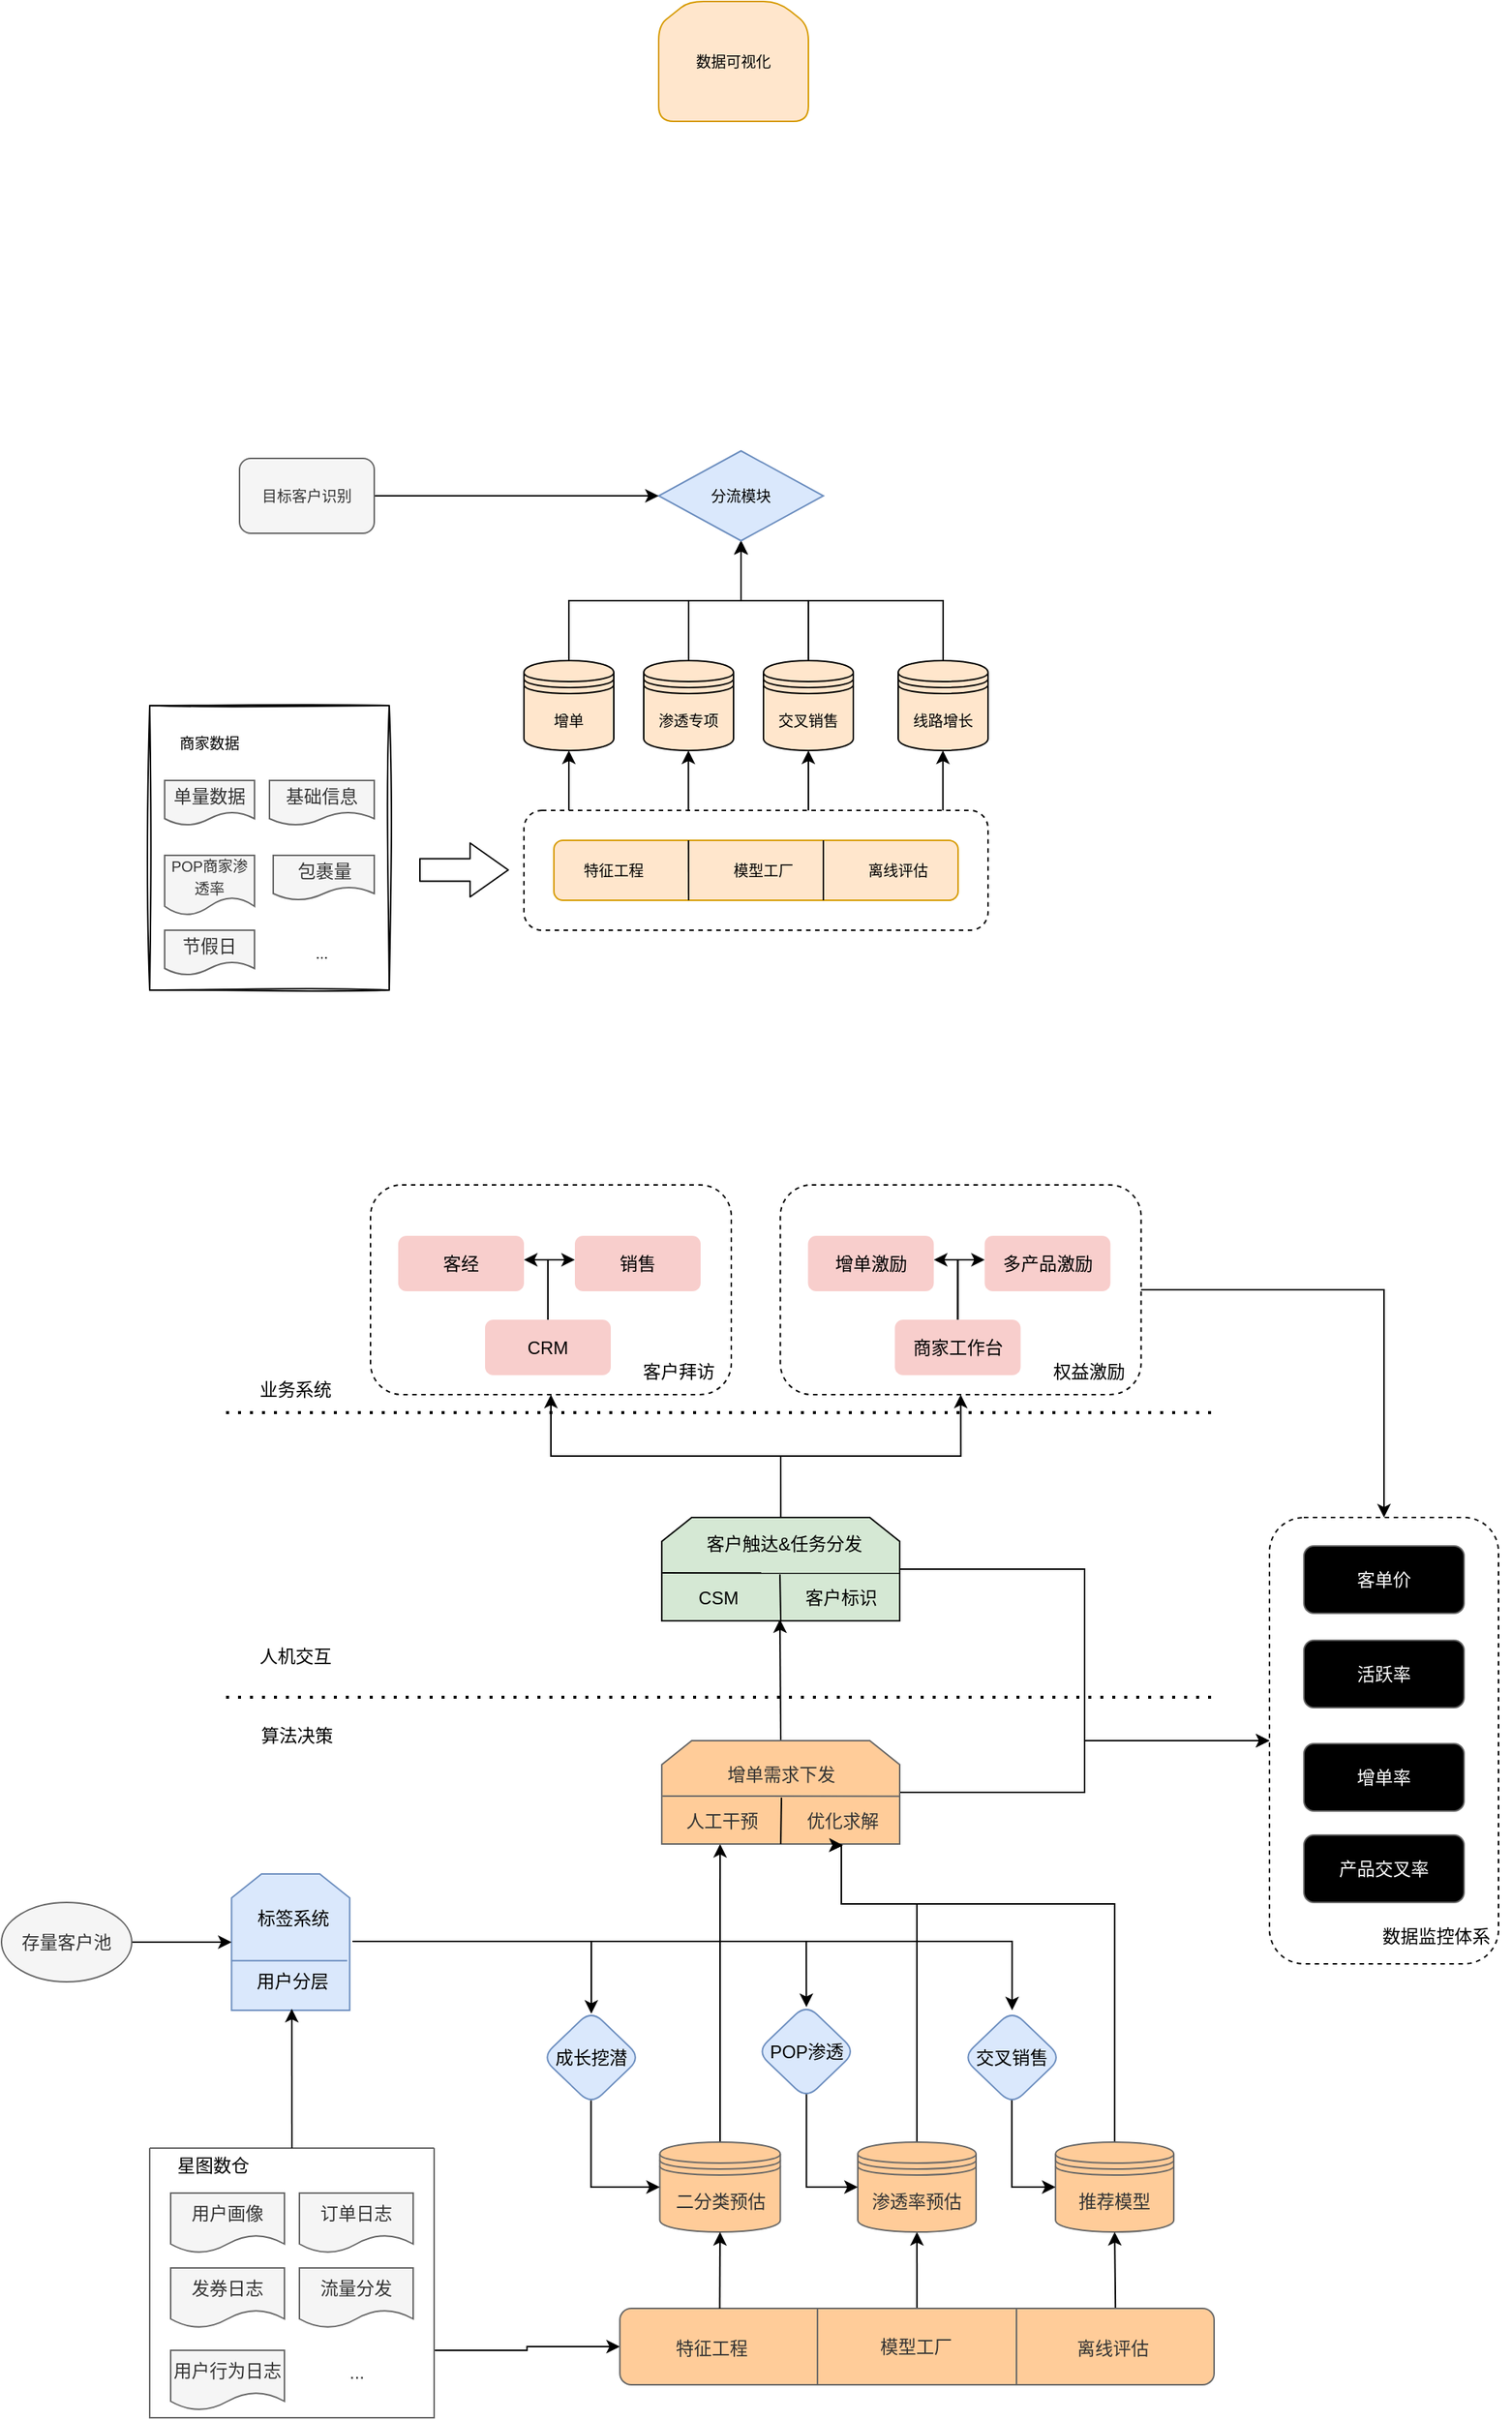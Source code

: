 <mxfile version="20.7.4" type="github">
  <diagram id="52ZfQKwokuSzP9mLPBsB" name="第 1 页">
    <mxGraphModel dx="1803" dy="1005" grid="1" gridSize="10" guides="1" tooltips="1" connect="1" arrows="1" fold="1" page="1" pageScale="1" pageWidth="827" pageHeight="1169" math="0" shadow="0">
      <root>
        <mxCell id="0" />
        <mxCell id="1" parent="0" />
        <mxCell id="-uwJ-fm3wnrBint52j6f-142" value="" style="rounded=1;whiteSpace=wrap;html=1;dashed=1;strokeColor=default;fontColor=#FFFFFF;fillColor=none;" vertex="1" parent="1">
          <mxGeometry x="867" y="1042.04" width="153" height="297.96" as="geometry" />
        </mxCell>
        <mxCell id="-uwJ-fm3wnrBint52j6f-121" value="" style="rounded=1;whiteSpace=wrap;html=1;strokeColor=default;fillColor=none;dashed=1;" vertex="1" parent="1">
          <mxGeometry x="266.5" y="820" width="241" height="140" as="geometry" />
        </mxCell>
        <mxCell id="xMCsqhvkA1r1QUdKSH9q-16" value="" style="group" parent="1" vertex="1" connectable="0">
          <mxGeometry x="119" y="500" width="160" height="190" as="geometry" />
        </mxCell>
        <mxCell id="xMCsqhvkA1r1QUdKSH9q-3" value="" style="rounded=0;whiteSpace=wrap;html=1;fillColor=none;sketch=1;" parent="xMCsqhvkA1r1QUdKSH9q-16" vertex="1">
          <mxGeometry width="160" height="190" as="geometry" />
        </mxCell>
        <mxCell id="xMCsqhvkA1r1QUdKSH9q-7" value="单量数据" style="shape=document;whiteSpace=wrap;html=1;boundedLbl=1;fillColor=#f5f5f5;fontColor=#333333;strokeColor=#666666;" parent="xMCsqhvkA1r1QUdKSH9q-16" vertex="1">
          <mxGeometry x="10" y="50" width="60" height="30" as="geometry" />
        </mxCell>
        <mxCell id="xMCsqhvkA1r1QUdKSH9q-8" value="&lt;font style=&quot;font-size: 10px;&quot;&gt;POP商家渗透率&lt;/font&gt;" style="shape=document;whiteSpace=wrap;html=1;boundedLbl=1;fillColor=#f5f5f5;fontColor=#333333;strokeColor=#666666;" parent="xMCsqhvkA1r1QUdKSH9q-16" vertex="1">
          <mxGeometry x="10" y="100" width="60" height="40" as="geometry" />
        </mxCell>
        <mxCell id="xMCsqhvkA1r1QUdKSH9q-9" value="基础信息" style="shape=document;whiteSpace=wrap;html=1;boundedLbl=1;fillColor=#f5f5f5;fontColor=#333333;strokeColor=#666666;" parent="xMCsqhvkA1r1QUdKSH9q-16" vertex="1">
          <mxGeometry x="80" y="50" width="70" height="30" as="geometry" />
        </mxCell>
        <mxCell id="xMCsqhvkA1r1QUdKSH9q-12" value="节假日" style="shape=document;whiteSpace=wrap;html=1;boundedLbl=1;fillColor=#f5f5f5;fontColor=#333333;strokeColor=#666666;" parent="xMCsqhvkA1r1QUdKSH9q-16" vertex="1">
          <mxGeometry x="10" y="150" width="60" height="30" as="geometry" />
        </mxCell>
        <mxCell id="xMCsqhvkA1r1QUdKSH9q-13" value="包裹量" style="shape=document;whiteSpace=wrap;html=1;boundedLbl=1;fillColor=#f5f5f5;fontColor=#333333;strokeColor=#666666;" parent="xMCsqhvkA1r1QUdKSH9q-16" vertex="1">
          <mxGeometry x="82.5" y="100" width="67.5" height="30" as="geometry" />
        </mxCell>
        <mxCell id="xMCsqhvkA1r1QUdKSH9q-14" value="..." style="text;html=1;strokeColor=none;fillColor=none;align=center;verticalAlign=middle;whiteSpace=wrap;rounded=0;sketch=1;fontSize=10;" parent="xMCsqhvkA1r1QUdKSH9q-16" vertex="1">
          <mxGeometry x="85" y="150" width="60" height="30" as="geometry" />
        </mxCell>
        <mxCell id="xMCsqhvkA1r1QUdKSH9q-15" value="商家数据" style="text;html=1;strokeColor=none;fillColor=none;align=center;verticalAlign=middle;whiteSpace=wrap;rounded=0;sketch=1;fontSize=10;" parent="xMCsqhvkA1r1QUdKSH9q-16" vertex="1">
          <mxGeometry x="10" y="10" width="60" height="30" as="geometry" />
        </mxCell>
        <mxCell id="xMCsqhvkA1r1QUdKSH9q-17" value="" style="rounded=1;whiteSpace=wrap;html=1;sketch=0;fontSize=10;fillColor=none;dashed=1;" parent="1" vertex="1">
          <mxGeometry x="369" y="570" width="310" height="80" as="geometry" />
        </mxCell>
        <mxCell id="xMCsqhvkA1r1QUdKSH9q-18" value="" style="rounded=1;whiteSpace=wrap;html=1;sketch=0;fontSize=10;fillColor=#ffe6cc;strokeColor=#d79b00;" parent="1" vertex="1">
          <mxGeometry x="389" y="590" width="270" height="40" as="geometry" />
        </mxCell>
        <mxCell id="xMCsqhvkA1r1QUdKSH9q-20" value="" style="endArrow=none;html=1;rounded=0;fontSize=10;entryX=0.333;entryY=0;entryDx=0;entryDy=0;entryPerimeter=0;" parent="1" target="xMCsqhvkA1r1QUdKSH9q-18" edge="1">
          <mxGeometry width="50" height="50" relative="1" as="geometry">
            <mxPoint x="479" y="630" as="sourcePoint" />
            <mxPoint x="459" y="450" as="targetPoint" />
          </mxGeometry>
        </mxCell>
        <mxCell id="xMCsqhvkA1r1QUdKSH9q-21" value="" style="endArrow=none;html=1;rounded=0;fontSize=10;entryX=0.25;entryY=0;entryDx=0;entryDy=0;exitX=0.25;exitY=1;exitDx=0;exitDy=0;" parent="1" edge="1">
          <mxGeometry width="50" height="50" relative="1" as="geometry">
            <mxPoint x="569" y="630" as="sourcePoint" />
            <mxPoint x="569" y="590" as="targetPoint" />
          </mxGeometry>
        </mxCell>
        <mxCell id="xMCsqhvkA1r1QUdKSH9q-22" value="特征工程" style="text;html=1;strokeColor=none;fillColor=none;align=center;verticalAlign=middle;whiteSpace=wrap;rounded=0;dashed=1;sketch=0;fontSize=10;" parent="1" vertex="1">
          <mxGeometry x="399" y="595" width="60" height="30" as="geometry" />
        </mxCell>
        <mxCell id="xMCsqhvkA1r1QUdKSH9q-23" value="模型工厂" style="text;html=1;strokeColor=none;fillColor=none;align=center;verticalAlign=middle;whiteSpace=wrap;rounded=0;dashed=1;sketch=0;fontSize=10;" parent="1" vertex="1">
          <mxGeometry x="499" y="595" width="60" height="30" as="geometry" />
        </mxCell>
        <mxCell id="xMCsqhvkA1r1QUdKSH9q-24" value="离线评估" style="text;html=1;strokeColor=none;fillColor=none;align=center;verticalAlign=middle;whiteSpace=wrap;rounded=0;dashed=1;sketch=0;fontSize=10;" parent="1" vertex="1">
          <mxGeometry x="589" y="595" width="60" height="30" as="geometry" />
        </mxCell>
        <mxCell id="xMCsqhvkA1r1QUdKSH9q-43" style="edgeStyle=orthogonalEdgeStyle;rounded=0;orthogonalLoop=1;jettySize=auto;html=1;exitX=0.5;exitY=0;exitDx=0;exitDy=0;entryX=0.5;entryY=1;entryDx=0;entryDy=0;fontSize=10;" parent="1" source="xMCsqhvkA1r1QUdKSH9q-26" target="xMCsqhvkA1r1QUdKSH9q-30" edge="1">
          <mxGeometry relative="1" as="geometry" />
        </mxCell>
        <mxCell id="xMCsqhvkA1r1QUdKSH9q-26" value="增单" style="shape=datastore;whiteSpace=wrap;html=1;rounded=0;sketch=0;fontSize=10;fillColor=#ffe6cc;strokeColor=#000000;" parent="1" vertex="1">
          <mxGeometry x="369" y="470" width="60" height="60" as="geometry" />
        </mxCell>
        <mxCell id="xMCsqhvkA1r1QUdKSH9q-44" style="edgeStyle=orthogonalEdgeStyle;rounded=0;orthogonalLoop=1;jettySize=auto;html=1;exitX=0.5;exitY=0;exitDx=0;exitDy=0;fontSize=10;entryX=0.5;entryY=1;entryDx=0;entryDy=0;" parent="1" source="xMCsqhvkA1r1QUdKSH9q-27" target="xMCsqhvkA1r1QUdKSH9q-30" edge="1">
          <mxGeometry relative="1" as="geometry">
            <mxPoint x="519" y="390" as="targetPoint" />
          </mxGeometry>
        </mxCell>
        <mxCell id="xMCsqhvkA1r1QUdKSH9q-27" value="渗透专项" style="shape=datastore;whiteSpace=wrap;html=1;rounded=0;sketch=0;fontSize=10;fillColor=#ffe6cc;strokeColor=#000000;" parent="1" vertex="1">
          <mxGeometry x="449" y="470" width="60" height="60" as="geometry" />
        </mxCell>
        <mxCell id="xMCsqhvkA1r1QUdKSH9q-45" style="edgeStyle=orthogonalEdgeStyle;rounded=0;orthogonalLoop=1;jettySize=auto;html=1;exitX=0.5;exitY=0;exitDx=0;exitDy=0;entryX=0.5;entryY=1;entryDx=0;entryDy=0;fontSize=10;" parent="1" source="xMCsqhvkA1r1QUdKSH9q-28" target="xMCsqhvkA1r1QUdKSH9q-30" edge="1">
          <mxGeometry relative="1" as="geometry" />
        </mxCell>
        <mxCell id="xMCsqhvkA1r1QUdKSH9q-28" value="交叉销售" style="shape=datastore;whiteSpace=wrap;html=1;rounded=0;sketch=0;fontSize=10;fillColor=#ffe6cc;strokeColor=#000000;" parent="1" vertex="1">
          <mxGeometry x="529" y="470" width="60" height="60" as="geometry" />
        </mxCell>
        <mxCell id="xMCsqhvkA1r1QUdKSH9q-46" style="edgeStyle=orthogonalEdgeStyle;rounded=0;orthogonalLoop=1;jettySize=auto;html=1;exitX=0.5;exitY=0;exitDx=0;exitDy=0;entryX=0.5;entryY=1;entryDx=0;entryDy=0;fontSize=10;" parent="1" source="xMCsqhvkA1r1QUdKSH9q-29" target="xMCsqhvkA1r1QUdKSH9q-30" edge="1">
          <mxGeometry relative="1" as="geometry" />
        </mxCell>
        <mxCell id="xMCsqhvkA1r1QUdKSH9q-29" value="线路增长" style="shape=datastore;whiteSpace=wrap;html=1;rounded=0;sketch=0;fontSize=10;fillColor=#ffe6cc;strokeColor=#000000;" parent="1" vertex="1">
          <mxGeometry x="619" y="470" width="60" height="60" as="geometry" />
        </mxCell>
        <mxCell id="xMCsqhvkA1r1QUdKSH9q-30" value="分流模块" style="rhombus;whiteSpace=wrap;html=1;rounded=0;sketch=0;fontSize=10;fillColor=#dae8fc;strokeColor=#6c8ebf;" parent="1" vertex="1">
          <mxGeometry x="459" y="330" width="110" height="60" as="geometry" />
        </mxCell>
        <mxCell id="xMCsqhvkA1r1QUdKSH9q-42" value="数据可视化" style="shape=loopLimit;whiteSpace=wrap;html=1;rounded=1;sketch=0;fontSize=10;fillColor=#ffe6cc;strokeColor=#d79b00;" parent="1" vertex="1">
          <mxGeometry x="459" y="30" width="100" height="80" as="geometry" />
        </mxCell>
        <mxCell id="xMCsqhvkA1r1QUdKSH9q-60" value="" style="endArrow=classic;html=1;sketch=0;fontSize=10;entryX=0.5;entryY=1;entryDx=0;entryDy=0;" parent="1" target="xMCsqhvkA1r1QUdKSH9q-26" edge="1">
          <mxGeometry width="50" height="50" relative="1" as="geometry">
            <mxPoint x="399" y="570" as="sourcePoint" />
            <mxPoint x="369" y="460" as="targetPoint" />
          </mxGeometry>
        </mxCell>
        <mxCell id="xMCsqhvkA1r1QUdKSH9q-61" value="" style="endArrow=classic;html=1;sketch=0;fontSize=10;entryX=0.5;entryY=1;entryDx=0;entryDy=0;" parent="1" edge="1">
          <mxGeometry width="50" height="50" relative="1" as="geometry">
            <mxPoint x="478.84" y="570" as="sourcePoint" />
            <mxPoint x="478.84" y="530" as="targetPoint" />
          </mxGeometry>
        </mxCell>
        <mxCell id="xMCsqhvkA1r1QUdKSH9q-62" value="" style="endArrow=classic;html=1;sketch=0;fontSize=10;entryX=0.5;entryY=1;entryDx=0;entryDy=0;" parent="1" edge="1">
          <mxGeometry width="50" height="50" relative="1" as="geometry">
            <mxPoint x="559.0" y="570" as="sourcePoint" />
            <mxPoint x="559.0" y="530" as="targetPoint" />
          </mxGeometry>
        </mxCell>
        <mxCell id="xMCsqhvkA1r1QUdKSH9q-63" value="" style="endArrow=classic;html=1;sketch=0;fontSize=10;entryX=0.5;entryY=1;entryDx=0;entryDy=0;" parent="1" edge="1">
          <mxGeometry width="50" height="50" relative="1" as="geometry">
            <mxPoint x="648.84" y="570" as="sourcePoint" />
            <mxPoint x="648.84" y="530" as="targetPoint" />
          </mxGeometry>
        </mxCell>
        <mxCell id="xMCsqhvkA1r1QUdKSH9q-64" value="" style="shape=flexArrow;endArrow=classic;html=1;sketch=0;fontSize=10;width=15;endSize=8.167;" parent="1" edge="1">
          <mxGeometry width="50" height="50" relative="1" as="geometry">
            <mxPoint x="299" y="609.75" as="sourcePoint" />
            <mxPoint x="359" y="609.75" as="targetPoint" />
          </mxGeometry>
        </mxCell>
        <mxCell id="xMCsqhvkA1r1QUdKSH9q-68" style="edgeStyle=none;sketch=0;orthogonalLoop=1;jettySize=auto;html=1;exitX=1;exitY=0.5;exitDx=0;exitDy=0;entryX=0;entryY=0.5;entryDx=0;entryDy=0;fontSize=10;" parent="1" source="xMCsqhvkA1r1QUdKSH9q-67" target="xMCsqhvkA1r1QUdKSH9q-30" edge="1">
          <mxGeometry relative="1" as="geometry" />
        </mxCell>
        <mxCell id="xMCsqhvkA1r1QUdKSH9q-67" value="目标客户识别" style="rounded=1;whiteSpace=wrap;html=1;sketch=0;fontSize=10;fillColor=#f5f5f5;strokeColor=#666666;fontColor=#333333;" parent="1" vertex="1">
          <mxGeometry x="179" y="335" width="90" height="50" as="geometry" />
        </mxCell>
        <mxCell id="-uwJ-fm3wnrBint52j6f-3" style="edgeStyle=orthogonalEdgeStyle;rounded=0;orthogonalLoop=1;jettySize=auto;html=1;exitX=1;exitY=0.75;exitDx=0;exitDy=0;entryX=0;entryY=0.5;entryDx=0;entryDy=0;strokeWidth=1;" edge="1" parent="1" source="-uwJ-fm3wnrBint52j6f-5" target="-uwJ-fm3wnrBint52j6f-65">
          <mxGeometry relative="1" as="geometry" />
        </mxCell>
        <mxCell id="-uwJ-fm3wnrBint52j6f-5" value="" style="swimlane;startSize=0;rounded=1;arcSize=38;fillColor=#f5f5f5;fontColor=#333333;strokeColor=#666666;" vertex="1" parent="1">
          <mxGeometry x="119.0" y="1463" width="190" height="180" as="geometry">
            <mxRectangle x="60" y="825" width="50" height="40" as="alternateBounds" />
          </mxGeometry>
        </mxCell>
        <mxCell id="-uwJ-fm3wnrBint52j6f-6" value="用户画像" style="shape=document;whiteSpace=wrap;html=1;boundedLbl=1;rounded=1;fillColor=#f5f5f5;fontColor=#333333;strokeColor=#666666;" vertex="1" parent="-uwJ-fm3wnrBint52j6f-5">
          <mxGeometry x="14" y="30" width="76" height="40" as="geometry" />
        </mxCell>
        <mxCell id="-uwJ-fm3wnrBint52j6f-7" value="订单日志" style="shape=document;whiteSpace=wrap;html=1;boundedLbl=1;rounded=1;fillColor=#f5f5f5;fontColor=#333333;strokeColor=#666666;" vertex="1" parent="-uwJ-fm3wnrBint52j6f-5">
          <mxGeometry x="100" y="30" width="76" height="40" as="geometry" />
        </mxCell>
        <mxCell id="-uwJ-fm3wnrBint52j6f-8" value="发券日志" style="shape=document;whiteSpace=wrap;html=1;boundedLbl=1;rounded=1;fillColor=#f5f5f5;fontColor=#333333;strokeColor=#666666;" vertex="1" parent="-uwJ-fm3wnrBint52j6f-5">
          <mxGeometry x="14" y="80" width="76" height="40" as="geometry" />
        </mxCell>
        <mxCell id="-uwJ-fm3wnrBint52j6f-9" value="流量分发" style="shape=document;whiteSpace=wrap;html=1;boundedLbl=1;rounded=1;fillColor=#f5f5f5;fontColor=#333333;strokeColor=#666666;" vertex="1" parent="-uwJ-fm3wnrBint52j6f-5">
          <mxGeometry x="100" y="80" width="76" height="40" as="geometry" />
        </mxCell>
        <mxCell id="-uwJ-fm3wnrBint52j6f-10" value="用户行为日志" style="shape=document;whiteSpace=wrap;html=1;boundedLbl=1;rounded=1;fillColor=#f5f5f5;fontColor=#333333;strokeColor=#666666;" vertex="1" parent="-uwJ-fm3wnrBint52j6f-5">
          <mxGeometry x="14" y="135" width="76" height="40" as="geometry" />
        </mxCell>
        <mxCell id="-uwJ-fm3wnrBint52j6f-11" value="..." style="text;html=1;align=center;verticalAlign=middle;resizable=0;points=[];autosize=1;strokeColor=none;fillColor=none;fontColor=#333333;" vertex="1" parent="-uwJ-fm3wnrBint52j6f-5">
          <mxGeometry x="123" y="135" width="30" height="30" as="geometry" />
        </mxCell>
        <mxCell id="-uwJ-fm3wnrBint52j6f-12" value="活跃率" style="rounded=1;whiteSpace=wrap;html=1;fillColor=#000000;fontColor=#FFFFFF;strokeColor=#666666;" vertex="1" parent="1">
          <mxGeometry x="890" y="1124" width="107" height="45" as="geometry" />
        </mxCell>
        <mxCell id="-uwJ-fm3wnrBint52j6f-103" style="edgeStyle=orthogonalEdgeStyle;rounded=0;orthogonalLoop=1;jettySize=auto;html=1;exitX=0.5;exitY=0;exitDx=0;exitDy=0;entryX=0.492;entryY=1;entryDx=0;entryDy=0;entryPerimeter=0;" edge="1" parent="1" source="-uwJ-fm3wnrBint52j6f-17" target="-uwJ-fm3wnrBint52j6f-64">
          <mxGeometry relative="1" as="geometry" />
        </mxCell>
        <mxCell id="-uwJ-fm3wnrBint52j6f-17" value="二分类预估" style="shape=datastore;whiteSpace=wrap;html=1;rounded=1;glass=0;sketch=0;strokeWidth=1;fillColor=#FFCC99;fontColor=#333333;strokeColor=#666666;" vertex="1" parent="1">
          <mxGeometry x="459.75" y="1459" width="80.5" height="60" as="geometry" />
        </mxCell>
        <mxCell id="-uwJ-fm3wnrBint52j6f-19" value="&lt;font&gt;客经&lt;/font&gt;" style="rounded=1;whiteSpace=wrap;html=1;glass=0;sketch=0;strokeWidth=1;fillColor=#f8cecc;strokeColor=none;fontColor=#000000;" vertex="1" parent="1">
          <mxGeometry x="285" y="854" width="84" height="37" as="geometry" />
        </mxCell>
        <mxCell id="-uwJ-fm3wnrBint52j6f-20" value="" style="shape=loopLimit;whiteSpace=wrap;html=1;rounded=0;sketch=0;size=20;fillColor=#dae8fc;strokeColor=#6c8ebf;" vertex="1" parent="1">
          <mxGeometry x="173.69" y="1280" width="78.92" height="91" as="geometry" />
        </mxCell>
        <mxCell id="-uwJ-fm3wnrBint52j6f-93" style="edgeStyle=orthogonalEdgeStyle;rounded=0;orthogonalLoop=1;jettySize=auto;html=1;exitX=1;exitY=1;exitDx=0;exitDy=0;entryX=0.5;entryY=0;entryDx=0;entryDy=0;" edge="1" parent="1" source="-uwJ-fm3wnrBint52j6f-22" target="-uwJ-fm3wnrBint52j6f-86">
          <mxGeometry relative="1" as="geometry">
            <Array as="points">
              <mxPoint x="695" y="1325" />
            </Array>
          </mxGeometry>
        </mxCell>
        <mxCell id="-uwJ-fm3wnrBint52j6f-99" style="edgeStyle=orthogonalEdgeStyle;rounded=0;orthogonalLoop=1;jettySize=auto;html=1;exitX=1;exitY=1;exitDx=0;exitDy=0;entryX=0.5;entryY=0.036;entryDx=0;entryDy=0;entryPerimeter=0;" edge="1" parent="1" source="-uwJ-fm3wnrBint52j6f-22" target="-uwJ-fm3wnrBint52j6f-85">
          <mxGeometry relative="1" as="geometry">
            <Array as="points">
              <mxPoint x="414" y="1325" />
            </Array>
          </mxGeometry>
        </mxCell>
        <mxCell id="-uwJ-fm3wnrBint52j6f-100" style="edgeStyle=orthogonalEdgeStyle;rounded=0;orthogonalLoop=1;jettySize=auto;html=1;exitX=1;exitY=1;exitDx=0;exitDy=0;entryX=0.501;entryY=0.029;entryDx=0;entryDy=0;entryPerimeter=0;" edge="1" parent="1" source="-uwJ-fm3wnrBint52j6f-22" target="-uwJ-fm3wnrBint52j6f-84">
          <mxGeometry relative="1" as="geometry">
            <Array as="points">
              <mxPoint x="558" y="1325" />
            </Array>
          </mxGeometry>
        </mxCell>
        <mxCell id="-uwJ-fm3wnrBint52j6f-22" value="标签系统" style="text;html=1;strokeColor=none;fillColor=none;align=center;verticalAlign=middle;whiteSpace=wrap;rounded=0;sketch=0;" vertex="1" parent="1">
          <mxGeometry x="174.61" y="1295" width="80" height="30" as="geometry" />
        </mxCell>
        <mxCell id="-uwJ-fm3wnrBint52j6f-23" value="" style="endArrow=none;html=1;rounded=0;exitX=-0.01;exitY=0.572;exitDx=0;exitDy=0;exitPerimeter=0;fillColor=#dae8fc;strokeColor=#6c8ebf;" edge="1" parent="1">
          <mxGeometry width="50" height="50" relative="1" as="geometry">
            <mxPoint x="173.4" y="1337.9" as="sourcePoint" />
            <mxPoint x="250.9" y="1337.9" as="targetPoint" />
          </mxGeometry>
        </mxCell>
        <mxCell id="-uwJ-fm3wnrBint52j6f-24" value="用户分层" style="text;html=1;align=center;verticalAlign=middle;resizable=0;points=[];autosize=1;strokeColor=none;fillColor=none;" vertex="1" parent="1">
          <mxGeometry x="179.11" y="1337" width="70" height="30" as="geometry" />
        </mxCell>
        <mxCell id="-uwJ-fm3wnrBint52j6f-25" value="" style="endArrow=classic;html=1;rounded=0;strokeWidth=1;exitX=0.5;exitY=0;exitDx=0;exitDy=0;" edge="1" parent="1" source="-uwJ-fm3wnrBint52j6f-5">
          <mxGeometry width="50" height="50" relative="1" as="geometry">
            <mxPoint x="310.92" y="1292" as="sourcePoint" />
            <mxPoint x="213.92" y="1370" as="targetPoint" />
          </mxGeometry>
        </mxCell>
        <mxCell id="-uwJ-fm3wnrBint52j6f-53" value="" style="endArrow=none;dashed=1;html=1;dashPattern=1 3;strokeWidth=2;rounded=0;" edge="1" parent="1">
          <mxGeometry width="50" height="50" relative="1" as="geometry">
            <mxPoint x="170" y="1162" as="sourcePoint" />
            <mxPoint x="830" y="1162" as="targetPoint" />
          </mxGeometry>
        </mxCell>
        <mxCell id="-uwJ-fm3wnrBint52j6f-111" style="edgeStyle=orthogonalEdgeStyle;rounded=0;orthogonalLoop=1;jettySize=auto;html=1;exitX=0.5;exitY=0;exitDx=0;exitDy=0;" edge="1" parent="1" source="-uwJ-fm3wnrBint52j6f-58">
          <mxGeometry relative="1" as="geometry">
            <mxPoint x="540" y="1110" as="targetPoint" />
          </mxGeometry>
        </mxCell>
        <mxCell id="-uwJ-fm3wnrBint52j6f-147" style="edgeStyle=orthogonalEdgeStyle;rounded=0;orthogonalLoop=1;jettySize=auto;html=1;exitX=1;exitY=0.5;exitDx=0;exitDy=0;entryX=0;entryY=0.5;entryDx=0;entryDy=0;strokeColor=#000000;fontColor=#000000;" edge="1" parent="1" source="-uwJ-fm3wnrBint52j6f-58" target="-uwJ-fm3wnrBint52j6f-142">
          <mxGeometry relative="1" as="geometry" />
        </mxCell>
        <mxCell id="-uwJ-fm3wnrBint52j6f-58" value="" style="shape=loopLimit;whiteSpace=wrap;html=1;rounded=0;sketch=0;size=20;container=0;fillColor=#FFCC99;fontColor=#333333;strokeColor=#666666;" vertex="1" parent="1">
          <mxGeometry x="461.08" y="1191" width="158.92" height="69" as="geometry" />
        </mxCell>
        <mxCell id="-uwJ-fm3wnrBint52j6f-59" value="" style="endArrow=none;html=1;rounded=0;entryX=0.999;entryY=0.538;entryDx=0;entryDy=0;exitX=0.003;exitY=0.536;exitDx=0;exitDy=0;exitPerimeter=0;entryPerimeter=0;fillColor=#f5f5f5;strokeColor=#666666;" edge="1" parent="1" source="-uwJ-fm3wnrBint52j6f-58" target="-uwJ-fm3wnrBint52j6f-58">
          <mxGeometry width="50" height="50" relative="1" as="geometry">
            <mxPoint x="461.08" y="1230.087" as="sourcePoint" />
            <mxPoint x="581.92" y="1229.221" as="targetPoint" />
          </mxGeometry>
        </mxCell>
        <mxCell id="-uwJ-fm3wnrBint52j6f-62" value="优化求解" style="text;html=1;strokeColor=none;fillColor=none;align=center;verticalAlign=middle;whiteSpace=wrap;rounded=0;sketch=0;container=0;fontColor=#333333;" vertex="1" parent="1">
          <mxGeometry x="552.0" y="1229.997" width="60.0" height="30.923" as="geometry" />
        </mxCell>
        <mxCell id="-uwJ-fm3wnrBint52j6f-63" value="增单需求下发" style="text;html=1;strokeColor=none;fillColor=none;align=center;verticalAlign=middle;whiteSpace=wrap;rounded=0;sketch=0;container=0;fontColor=#333333;" vertex="1" parent="1">
          <mxGeometry x="486" y="1198.04" width="110" height="30.92" as="geometry" />
        </mxCell>
        <mxCell id="-uwJ-fm3wnrBint52j6f-64" value="人工干预" style="text;html=1;align=center;verticalAlign=middle;resizable=0;points=[];autosize=1;strokeColor=none;fillColor=none;container=0;fontColor=#333333;" vertex="1" parent="1">
          <mxGeometry x="465.58" y="1229.997" width="70" height="30" as="geometry" />
        </mxCell>
        <mxCell id="-uwJ-fm3wnrBint52j6f-90" style="edgeStyle=orthogonalEdgeStyle;rounded=0;orthogonalLoop=1;jettySize=auto;html=1;exitX=0.5;exitY=0;exitDx=0;exitDy=0;entryX=0.5;entryY=1;entryDx=0;entryDy=0;" edge="1" parent="1" source="-uwJ-fm3wnrBint52j6f-65" target="-uwJ-fm3wnrBint52j6f-80">
          <mxGeometry relative="1" as="geometry" />
        </mxCell>
        <mxCell id="-uwJ-fm3wnrBint52j6f-65" value="模型工厂" style="shape=process;whiteSpace=wrap;html=1;backgroundOutline=1;rounded=1;glass=0;sketch=0;strokeWidth=1;size=0.333;fillColor=#FFCC99;fontColor=#333333;strokeColor=#666666;" vertex="1" parent="1">
          <mxGeometry x="433.08" y="1570" width="396.92" height="51" as="geometry" />
        </mxCell>
        <mxCell id="-uwJ-fm3wnrBint52j6f-66" value="特征工程" style="text;html=1;align=center;verticalAlign=middle;resizable=0;points=[];autosize=1;strokeColor=none;fillColor=none;fontColor=#333333;" vertex="1" parent="1">
          <mxGeometry x="459" y="1582" width="70" height="30" as="geometry" />
        </mxCell>
        <mxCell id="-uwJ-fm3wnrBint52j6f-67" value="离线评估" style="text;html=1;align=center;verticalAlign=middle;resizable=0;points=[];autosize=1;strokeColor=none;fillColor=none;fontColor=#333333;" vertex="1" parent="1">
          <mxGeometry x="727.08" y="1582" width="70" height="30" as="geometry" />
        </mxCell>
        <mxCell id="-uwJ-fm3wnrBint52j6f-68" value="算法决策" style="text;html=1;align=center;verticalAlign=middle;resizable=0;points=[];autosize=1;strokeColor=none;fillColor=none;" vertex="1" parent="1">
          <mxGeometry x="182" y="1172.5" width="70" height="30" as="geometry" />
        </mxCell>
        <mxCell id="-uwJ-fm3wnrBint52j6f-69" value="人机交互" style="text;html=1;align=center;verticalAlign=middle;resizable=0;points=[];autosize=1;strokeColor=none;fillColor=none;" vertex="1" parent="1">
          <mxGeometry x="181" y="1120" width="70" height="30" as="geometry" />
        </mxCell>
        <mxCell id="-uwJ-fm3wnrBint52j6f-70" value="星图数仓" style="text;html=1;align=center;verticalAlign=middle;resizable=0;points=[];autosize=1;strokeColor=none;fillColor=none;" vertex="1" parent="1">
          <mxGeometry x="126.0" y="1460" width="70" height="30" as="geometry" />
        </mxCell>
        <mxCell id="-uwJ-fm3wnrBint52j6f-71" value="" style="endArrow=none;dashed=1;html=1;dashPattern=1 3;strokeWidth=2;rounded=0;" edge="1" parent="1">
          <mxGeometry width="50" height="50" relative="1" as="geometry">
            <mxPoint x="170" y="972" as="sourcePoint" />
            <mxPoint x="830" y="972" as="targetPoint" />
          </mxGeometry>
        </mxCell>
        <mxCell id="-uwJ-fm3wnrBint52j6f-72" value="业务系统" style="text;html=1;align=center;verticalAlign=middle;resizable=0;points=[];autosize=1;strokeColor=none;fillColor=none;" vertex="1" parent="1">
          <mxGeometry x="181" y="942" width="70" height="30" as="geometry" />
        </mxCell>
        <mxCell id="-uwJ-fm3wnrBint52j6f-124" style="edgeStyle=orthogonalEdgeStyle;rounded=0;orthogonalLoop=1;jettySize=auto;html=1;strokeColor=#000000;fontColor=#000000;" edge="1" parent="1" source="-uwJ-fm3wnrBint52j6f-74">
          <mxGeometry relative="1" as="geometry">
            <mxPoint x="369" y="870" as="targetPoint" />
            <Array as="points">
              <mxPoint x="385" y="870" />
              <mxPoint x="369" y="870" />
            </Array>
          </mxGeometry>
        </mxCell>
        <mxCell id="-uwJ-fm3wnrBint52j6f-125" style="edgeStyle=orthogonalEdgeStyle;rounded=0;orthogonalLoop=1;jettySize=auto;html=1;exitX=0.5;exitY=0;exitDx=0;exitDy=0;entryX=0;entryY=0.415;entryDx=0;entryDy=0;strokeColor=#000000;fontColor=#000000;entryPerimeter=0;" edge="1" parent="1" source="-uwJ-fm3wnrBint52j6f-74" target="-uwJ-fm3wnrBint52j6f-112">
          <mxGeometry relative="1" as="geometry">
            <Array as="points">
              <mxPoint x="385" y="870" />
              <mxPoint x="403" y="870" />
            </Array>
          </mxGeometry>
        </mxCell>
        <mxCell id="-uwJ-fm3wnrBint52j6f-74" value="CRM" style="rounded=1;whiteSpace=wrap;html=1;glass=0;sketch=0;strokeWidth=1;fillColor=#f8cecc;strokeColor=none;" vertex="1" parent="1">
          <mxGeometry x="343" y="910" width="84" height="37" as="geometry" />
        </mxCell>
        <mxCell id="-uwJ-fm3wnrBint52j6f-77" style="edgeStyle=orthogonalEdgeStyle;rounded=0;orthogonalLoop=1;jettySize=auto;html=1;exitX=1;exitY=0.5;exitDx=0;exitDy=0;entryX=0;entryY=0.5;entryDx=0;entryDy=0;" edge="1" parent="1" source="-uwJ-fm3wnrBint52j6f-75" target="-uwJ-fm3wnrBint52j6f-20">
          <mxGeometry relative="1" as="geometry" />
        </mxCell>
        <mxCell id="-uwJ-fm3wnrBint52j6f-75" value="存量客户池" style="ellipse;whiteSpace=wrap;html=1;fillColor=#f5f5f5;fontColor=#333333;strokeColor=#666666;" vertex="1" parent="1">
          <mxGeometry x="20" y="1299" width="87" height="53" as="geometry" />
        </mxCell>
        <mxCell id="-uwJ-fm3wnrBint52j6f-104" style="edgeStyle=orthogonalEdgeStyle;rounded=0;orthogonalLoop=1;jettySize=auto;html=1;exitX=0.5;exitY=0;exitDx=0;exitDy=0;entryX=0.5;entryY=1;entryDx=0;entryDy=0;" edge="1" parent="1" source="-uwJ-fm3wnrBint52j6f-79" target="-uwJ-fm3wnrBint52j6f-62">
          <mxGeometry relative="1" as="geometry">
            <Array as="points">
              <mxPoint x="764" y="1300" />
              <mxPoint x="581" y="1300" />
            </Array>
          </mxGeometry>
        </mxCell>
        <mxCell id="-uwJ-fm3wnrBint52j6f-79" value="推荐模型" style="shape=datastore;whiteSpace=wrap;html=1;rounded=1;glass=0;sketch=0;strokeWidth=1;fillColor=#FFCC99;fontColor=#333333;strokeColor=#666666;" vertex="1" parent="1">
          <mxGeometry x="724.08" y="1459" width="79" height="60" as="geometry" />
        </mxCell>
        <mxCell id="-uwJ-fm3wnrBint52j6f-102" style="edgeStyle=orthogonalEdgeStyle;rounded=0;orthogonalLoop=1;jettySize=auto;html=1;exitX=0.5;exitY=0;exitDx=0;exitDy=0;entryX=0.5;entryY=1;entryDx=0;entryDy=0;" edge="1" parent="1" source="-uwJ-fm3wnrBint52j6f-80" target="-uwJ-fm3wnrBint52j6f-62">
          <mxGeometry relative="1" as="geometry">
            <Array as="points">
              <mxPoint x="631" y="1300" />
              <mxPoint x="581" y="1300" />
            </Array>
          </mxGeometry>
        </mxCell>
        <mxCell id="-uwJ-fm3wnrBint52j6f-80" value="渗透率预估" style="shape=datastore;whiteSpace=wrap;html=1;rounded=1;glass=0;sketch=0;strokeWidth=1;fillColor=#FFCC99;fontColor=#333333;strokeColor=#666666;" vertex="1" parent="1">
          <mxGeometry x="592" y="1459" width="79" height="60" as="geometry" />
        </mxCell>
        <mxCell id="-uwJ-fm3wnrBint52j6f-95" style="edgeStyle=orthogonalEdgeStyle;rounded=0;orthogonalLoop=1;jettySize=auto;html=1;exitX=0.502;exitY=0.951;exitDx=0;exitDy=0;entryX=0;entryY=0.5;entryDx=0;entryDy=0;exitPerimeter=0;" edge="1" parent="1" source="-uwJ-fm3wnrBint52j6f-84" target="-uwJ-fm3wnrBint52j6f-80">
          <mxGeometry relative="1" as="geometry">
            <Array as="points">
              <mxPoint x="558" y="1489" />
            </Array>
          </mxGeometry>
        </mxCell>
        <mxCell id="-uwJ-fm3wnrBint52j6f-84" value="POP渗透" style="rhombus;whiteSpace=wrap;html=1;rounded=1;fillColor=#dae8fc;strokeColor=#6c8ebf;" vertex="1" parent="1">
          <mxGeometry x="524.58" y="1367" width="66" height="63" as="geometry" />
        </mxCell>
        <mxCell id="-uwJ-fm3wnrBint52j6f-94" style="edgeStyle=orthogonalEdgeStyle;rounded=0;orthogonalLoop=1;jettySize=auto;html=1;exitX=0.497;exitY=0.954;exitDx=0;exitDy=0;entryX=0;entryY=0.5;entryDx=0;entryDy=0;exitPerimeter=0;" edge="1" parent="1" source="-uwJ-fm3wnrBint52j6f-85" target="-uwJ-fm3wnrBint52j6f-17">
          <mxGeometry relative="1" as="geometry">
            <Array as="points">
              <mxPoint x="414" y="1489" />
            </Array>
          </mxGeometry>
        </mxCell>
        <mxCell id="-uwJ-fm3wnrBint52j6f-85" value="成长挖潜" style="rhombus;whiteSpace=wrap;html=1;rounded=1;fillColor=#dae8fc;strokeColor=#6c8ebf;" vertex="1" parent="1">
          <mxGeometry x="381" y="1371" width="66" height="63" as="geometry" />
        </mxCell>
        <mxCell id="-uwJ-fm3wnrBint52j6f-96" style="edgeStyle=orthogonalEdgeStyle;rounded=0;orthogonalLoop=1;jettySize=auto;html=1;exitX=0.497;exitY=0.946;exitDx=0;exitDy=0;entryX=0;entryY=0.5;entryDx=0;entryDy=0;exitPerimeter=0;" edge="1" parent="1" source="-uwJ-fm3wnrBint52j6f-86" target="-uwJ-fm3wnrBint52j6f-79">
          <mxGeometry relative="1" as="geometry" />
        </mxCell>
        <mxCell id="-uwJ-fm3wnrBint52j6f-86" value="交叉销售" style="rhombus;whiteSpace=wrap;html=1;rounded=1;fillColor=#dae8fc;strokeColor=#6c8ebf;" vertex="1" parent="1">
          <mxGeometry x="662.08" y="1371" width="66" height="63" as="geometry" />
        </mxCell>
        <mxCell id="-uwJ-fm3wnrBint52j6f-91" value="" style="endArrow=classic;html=1;rounded=0;entryX=0.5;entryY=1;entryDx=0;entryDy=0;exitX=0.168;exitY=-0.001;exitDx=0;exitDy=0;exitPerimeter=0;" edge="1" parent="1" source="-uwJ-fm3wnrBint52j6f-65" target="-uwJ-fm3wnrBint52j6f-17">
          <mxGeometry width="50" height="50" relative="1" as="geometry">
            <mxPoint x="480" y="1570" as="sourcePoint" />
            <mxPoint x="530" y="1520" as="targetPoint" />
          </mxGeometry>
        </mxCell>
        <mxCell id="-uwJ-fm3wnrBint52j6f-92" value="" style="endArrow=classic;html=1;rounded=0;entryX=0.5;entryY=1;entryDx=0;entryDy=0;exitX=0.834;exitY=-0.01;exitDx=0;exitDy=0;exitPerimeter=0;" edge="1" parent="1" source="-uwJ-fm3wnrBint52j6f-65" target="-uwJ-fm3wnrBint52j6f-79">
          <mxGeometry width="50" height="50" relative="1" as="geometry">
            <mxPoint x="740" y="1570" as="sourcePoint" />
            <mxPoint x="790" y="1520" as="targetPoint" />
          </mxGeometry>
        </mxCell>
        <mxCell id="-uwJ-fm3wnrBint52j6f-101" value="" style="endArrow=none;html=1;rounded=0;exitX=0.5;exitY=1;exitDx=0;exitDy=0;entryX=0.5;entryY=1;entryDx=0;entryDy=0;" edge="1" parent="1" source="-uwJ-fm3wnrBint52j6f-58" target="-uwJ-fm3wnrBint52j6f-63">
          <mxGeometry width="50" height="50" relative="1" as="geometry">
            <mxPoint x="530" y="1280" as="sourcePoint" />
            <mxPoint x="540" y="1230" as="targetPoint" />
          </mxGeometry>
        </mxCell>
        <mxCell id="-uwJ-fm3wnrBint52j6f-138" style="edgeStyle=orthogonalEdgeStyle;rounded=0;orthogonalLoop=1;jettySize=auto;html=1;exitX=0.5;exitY=0;exitDx=0;exitDy=0;entryX=0.5;entryY=1;entryDx=0;entryDy=0;strokeColor=#000000;fontColor=#000000;" edge="1" parent="1" source="-uwJ-fm3wnrBint52j6f-105" target="-uwJ-fm3wnrBint52j6f-128">
          <mxGeometry relative="1" as="geometry" />
        </mxCell>
        <mxCell id="-uwJ-fm3wnrBint52j6f-146" style="edgeStyle=orthogonalEdgeStyle;rounded=0;orthogonalLoop=1;jettySize=auto;html=1;exitX=1;exitY=0.5;exitDx=0;exitDy=0;entryX=0;entryY=0.5;entryDx=0;entryDy=0;strokeColor=#000000;fontColor=#000000;" edge="1" parent="1" source="-uwJ-fm3wnrBint52j6f-105" target="-uwJ-fm3wnrBint52j6f-142">
          <mxGeometry relative="1" as="geometry" />
        </mxCell>
        <mxCell id="-uwJ-fm3wnrBint52j6f-105" value="" style="shape=loopLimit;whiteSpace=wrap;html=1;rounded=0;sketch=0;size=20;container=0;fillColor=#d5e8d4;strokeColor=#000000;" vertex="1" parent="1">
          <mxGeometry x="461.08" y="1042.04" width="158.92" height="69" as="geometry" />
        </mxCell>
        <mxCell id="-uwJ-fm3wnrBint52j6f-106" value="" style="endArrow=none;html=1;rounded=0;entryX=0.999;entryY=0.538;entryDx=0;entryDy=0;exitX=0.003;exitY=0.536;exitDx=0;exitDy=0;exitPerimeter=0;entryPerimeter=0;fillColor=#d5e8d4;strokeColor=#000000;" edge="1" parent="1" source="-uwJ-fm3wnrBint52j6f-105" target="-uwJ-fm3wnrBint52j6f-105">
          <mxGeometry width="50" height="50" relative="1" as="geometry">
            <mxPoint x="461.08" y="1081.127" as="sourcePoint" />
            <mxPoint x="581.92" y="1080.261" as="targetPoint" />
          </mxGeometry>
        </mxCell>
        <mxCell id="-uwJ-fm3wnrBint52j6f-107" value="客户标识" style="text;html=1;strokeColor=none;fillColor=#d5e8d4;align=center;verticalAlign=middle;whiteSpace=wrap;rounded=0;sketch=0;container=0;" vertex="1" parent="1">
          <mxGeometry x="551" y="1086" width="60" height="20" as="geometry" />
        </mxCell>
        <mxCell id="-uwJ-fm3wnrBint52j6f-135" style="edgeStyle=orthogonalEdgeStyle;rounded=0;orthogonalLoop=1;jettySize=auto;html=1;entryX=0.5;entryY=1;entryDx=0;entryDy=0;strokeColor=#000000;fontColor=#000000;exitX=0.5;exitY=0;exitDx=0;exitDy=0;" edge="1" parent="1" source="-uwJ-fm3wnrBint52j6f-105" target="-uwJ-fm3wnrBint52j6f-121">
          <mxGeometry relative="1" as="geometry">
            <mxPoint x="543" y="1040" as="sourcePoint" />
          </mxGeometry>
        </mxCell>
        <mxCell id="-uwJ-fm3wnrBint52j6f-108" value="客户触达&amp;amp;任务分发" style="text;html=1;strokeColor=none;fillColor=#d5e8d4;align=center;verticalAlign=middle;whiteSpace=wrap;rounded=0;sketch=0;container=0;" vertex="1" parent="1">
          <mxGeometry x="486" y="1049.08" width="114" height="20.92" as="geometry" />
        </mxCell>
        <mxCell id="-uwJ-fm3wnrBint52j6f-110" value="" style="endArrow=none;html=1;rounded=0;exitX=0.5;exitY=1;exitDx=0;exitDy=0;fillColor=#d5e8d4;strokeColor=#000000;" edge="1" parent="1" source="-uwJ-fm3wnrBint52j6f-105">
          <mxGeometry width="50" height="50" relative="1" as="geometry">
            <mxPoint x="530" y="1131.04" as="sourcePoint" />
            <mxPoint x="540" y="1080" as="targetPoint" />
          </mxGeometry>
        </mxCell>
        <mxCell id="-uwJ-fm3wnrBint52j6f-112" value="销售" style="rounded=1;whiteSpace=wrap;html=1;glass=0;sketch=0;strokeWidth=1;fillColor=#f8cecc;strokeColor=none;" vertex="1" parent="1">
          <mxGeometry x="403" y="854" width="84" height="37" as="geometry" />
        </mxCell>
        <mxCell id="-uwJ-fm3wnrBint52j6f-113" value="CSM" style="text;html=1;strokeColor=none;fillColor=#d5e8d4;align=center;verticalAlign=middle;whiteSpace=wrap;rounded=0;sketch=0;container=0;" vertex="1" parent="1">
          <mxGeometry x="469" y="1086" width="60" height="20" as="geometry" />
        </mxCell>
        <mxCell id="-uwJ-fm3wnrBint52j6f-126" value="客户拜访" style="text;html=1;align=center;verticalAlign=middle;resizable=0;points=[];autosize=1;strokeColor=none;fillColor=none;fontColor=#000000;" vertex="1" parent="1">
          <mxGeometry x="437" y="930" width="70" height="30" as="geometry" />
        </mxCell>
        <mxCell id="-uwJ-fm3wnrBint52j6f-145" style="edgeStyle=orthogonalEdgeStyle;rounded=0;orthogonalLoop=1;jettySize=auto;html=1;exitX=1;exitY=0.5;exitDx=0;exitDy=0;entryX=0.5;entryY=0;entryDx=0;entryDy=0;strokeColor=#000000;fontColor=#000000;" edge="1" parent="1" source="-uwJ-fm3wnrBint52j6f-128" target="-uwJ-fm3wnrBint52j6f-142">
          <mxGeometry relative="1" as="geometry" />
        </mxCell>
        <mxCell id="-uwJ-fm3wnrBint52j6f-128" value="" style="rounded=1;whiteSpace=wrap;html=1;strokeColor=default;fillColor=none;dashed=1;" vertex="1" parent="1">
          <mxGeometry x="540.25" y="820" width="241" height="140" as="geometry" />
        </mxCell>
        <mxCell id="-uwJ-fm3wnrBint52j6f-129" value="&lt;font&gt;增单激励&lt;/font&gt;" style="rounded=1;whiteSpace=wrap;html=1;glass=0;sketch=0;strokeWidth=1;fillColor=#f8cecc;strokeColor=none;fontColor=#000000;" vertex="1" parent="1">
          <mxGeometry x="558.75" y="854" width="84" height="37" as="geometry" />
        </mxCell>
        <mxCell id="-uwJ-fm3wnrBint52j6f-130" style="edgeStyle=orthogonalEdgeStyle;rounded=0;orthogonalLoop=1;jettySize=auto;html=1;strokeColor=#000000;fontColor=#000000;" edge="1" parent="1" source="-uwJ-fm3wnrBint52j6f-132">
          <mxGeometry relative="1" as="geometry">
            <mxPoint x="642.75" y="870" as="targetPoint" />
            <Array as="points">
              <mxPoint x="658.75" y="870" />
              <mxPoint x="642.75" y="870" />
            </Array>
          </mxGeometry>
        </mxCell>
        <mxCell id="-uwJ-fm3wnrBint52j6f-131" style="edgeStyle=orthogonalEdgeStyle;rounded=0;orthogonalLoop=1;jettySize=auto;html=1;exitX=0.5;exitY=0;exitDx=0;exitDy=0;entryX=0;entryY=0.415;entryDx=0;entryDy=0;strokeColor=#000000;fontColor=#000000;entryPerimeter=0;" edge="1" parent="1" source="-uwJ-fm3wnrBint52j6f-132" target="-uwJ-fm3wnrBint52j6f-133">
          <mxGeometry relative="1" as="geometry">
            <Array as="points">
              <mxPoint x="658.75" y="870" />
              <mxPoint x="676.75" y="870" />
            </Array>
          </mxGeometry>
        </mxCell>
        <mxCell id="-uwJ-fm3wnrBint52j6f-132" value="商家工作台" style="rounded=1;whiteSpace=wrap;html=1;glass=0;sketch=0;strokeWidth=1;fillColor=#f8cecc;strokeColor=none;" vertex="1" parent="1">
          <mxGeometry x="616.75" y="910" width="84" height="37" as="geometry" />
        </mxCell>
        <mxCell id="-uwJ-fm3wnrBint52j6f-133" value="多产品激励" style="rounded=1;whiteSpace=wrap;html=1;glass=0;sketch=0;strokeWidth=1;fillColor=#f8cecc;strokeColor=none;" vertex="1" parent="1">
          <mxGeometry x="676.75" y="854" width="84" height="37" as="geometry" />
        </mxCell>
        <mxCell id="-uwJ-fm3wnrBint52j6f-134" value="权益激励" style="text;html=1;align=center;verticalAlign=middle;resizable=0;points=[];autosize=1;strokeColor=none;fillColor=none;fontColor=#000000;" vertex="1" parent="1">
          <mxGeometry x="710.75" y="930" width="70" height="30" as="geometry" />
        </mxCell>
        <mxCell id="-uwJ-fm3wnrBint52j6f-140" value="增单率" style="rounded=1;whiteSpace=wrap;html=1;fillColor=#000000;fontColor=#FFFFFF;strokeColor=#666666;" vertex="1" parent="1">
          <mxGeometry x="890" y="1193" width="107" height="45" as="geometry" />
        </mxCell>
        <mxCell id="-uwJ-fm3wnrBint52j6f-141" value="客单价" style="rounded=1;whiteSpace=wrap;html=1;fillColor=#000000;fontColor=#FFFFFF;strokeColor=#666666;" vertex="1" parent="1">
          <mxGeometry x="890" y="1061" width="107" height="45" as="geometry" />
        </mxCell>
        <mxCell id="-uwJ-fm3wnrBint52j6f-143" value="产品交叉率" style="rounded=1;whiteSpace=wrap;html=1;fillColor=#000000;fontColor=#FFFFFF;strokeColor=#666666;" vertex="1" parent="1">
          <mxGeometry x="890" y="1254" width="107" height="45" as="geometry" />
        </mxCell>
        <mxCell id="-uwJ-fm3wnrBint52j6f-144" value="数据监控体系" style="text;html=1;align=center;verticalAlign=middle;resizable=0;points=[];autosize=1;strokeColor=none;fillColor=none;fontColor=#000000;" vertex="1" parent="1">
          <mxGeometry x="928" y="1307" width="100" height="30" as="geometry" />
        </mxCell>
      </root>
    </mxGraphModel>
  </diagram>
</mxfile>
